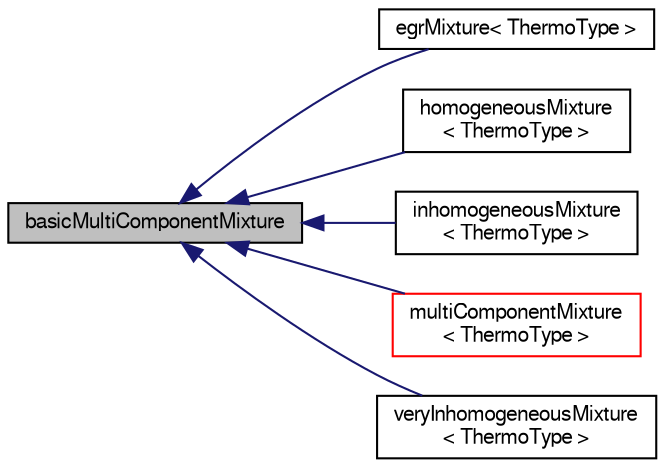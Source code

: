 digraph "basicMultiComponentMixture"
{
  bgcolor="transparent";
  edge [fontname="FreeSans",fontsize="10",labelfontname="FreeSans",labelfontsize="10"];
  node [fontname="FreeSans",fontsize="10",shape=record];
  rankdir="LR";
  Node0 [label="basicMultiComponentMixture",height=0.2,width=0.4,color="black", fillcolor="grey75", style="filled", fontcolor="black"];
  Node0 -> Node1 [dir="back",color="midnightblue",fontsize="10",style="solid",fontname="FreeSans"];
  Node1 [label="egrMixture\< ThermoType \>",height=0.2,width=0.4,color="black",URL="$a30134.html",tooltip="Foam::egrMixture. "];
  Node0 -> Node2 [dir="back",color="midnightblue",fontsize="10",style="solid",fontname="FreeSans"];
  Node2 [label="homogeneousMixture\l\< ThermoType \>",height=0.2,width=0.4,color="black",URL="$a30138.html",tooltip="Foam::homogeneousMixture. "];
  Node0 -> Node3 [dir="back",color="midnightblue",fontsize="10",style="solid",fontname="FreeSans"];
  Node3 [label="inhomogeneousMixture\l\< ThermoType \>",height=0.2,width=0.4,color="black",URL="$a30142.html",tooltip="Foam::inhomogeneousMixture. "];
  Node0 -> Node4 [dir="back",color="midnightblue",fontsize="10",style="solid",fontname="FreeSans"];
  Node4 [label="multiComponentMixture\l\< ThermoType \>",height=0.2,width=0.4,color="red",URL="$a30146.html",tooltip="Foam::multiComponentMixture. "];
  Node0 -> Node7 [dir="back",color="midnightblue",fontsize="10",style="solid",fontname="FreeSans"];
  Node7 [label="veryInhomogeneousMixture\l\< ThermoType \>",height=0.2,width=0.4,color="black",URL="$a30162.html",tooltip="Foam::veryInhomogeneousMixture. "];
}
